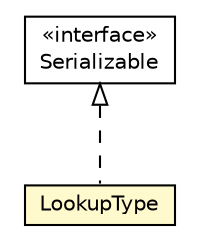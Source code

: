 #!/usr/local/bin/dot
#
# Class diagram 
# Generated by UMLGraph version R5_6-24-gf6e263 (http://www.umlgraph.org/)
#

digraph G {
	edge [fontname="Helvetica",fontsize=10,labelfontname="Helvetica",labelfontsize=10];
	node [fontname="Helvetica",fontsize=10,shape=plaintext];
	nodesep=0.25;
	ranksep=0.5;
	// net.trajano.doxdb.schema.LookupType
	c1576 [label=<<table title="net.trajano.doxdb.schema.LookupType" border="0" cellborder="1" cellspacing="0" cellpadding="2" port="p" bgcolor="lemonChiffon" href="./LookupType.html">
		<tr><td><table border="0" cellspacing="0" cellpadding="1">
<tr><td align="center" balign="center"> LookupType </td></tr>
		</table></td></tr>
		</table>>, URL="./LookupType.html", fontname="Helvetica", fontcolor="black", fontsize=10.0];
	//net.trajano.doxdb.schema.LookupType implements java.io.Serializable
	c1578:p -> c1576:p [dir=back,arrowtail=empty,style=dashed];
	// java.io.Serializable
	c1578 [label=<<table title="java.io.Serializable" border="0" cellborder="1" cellspacing="0" cellpadding="2" port="p" href="http://java.sun.com/j2se/1.4.2/docs/api/java/io/Serializable.html">
		<tr><td><table border="0" cellspacing="0" cellpadding="1">
<tr><td align="center" balign="center"> &#171;interface&#187; </td></tr>
<tr><td align="center" balign="center"> Serializable </td></tr>
		</table></td></tr>
		</table>>, URL="http://java.sun.com/j2se/1.4.2/docs/api/java/io/Serializable.html", fontname="Helvetica", fontcolor="black", fontsize=10.0];
}

